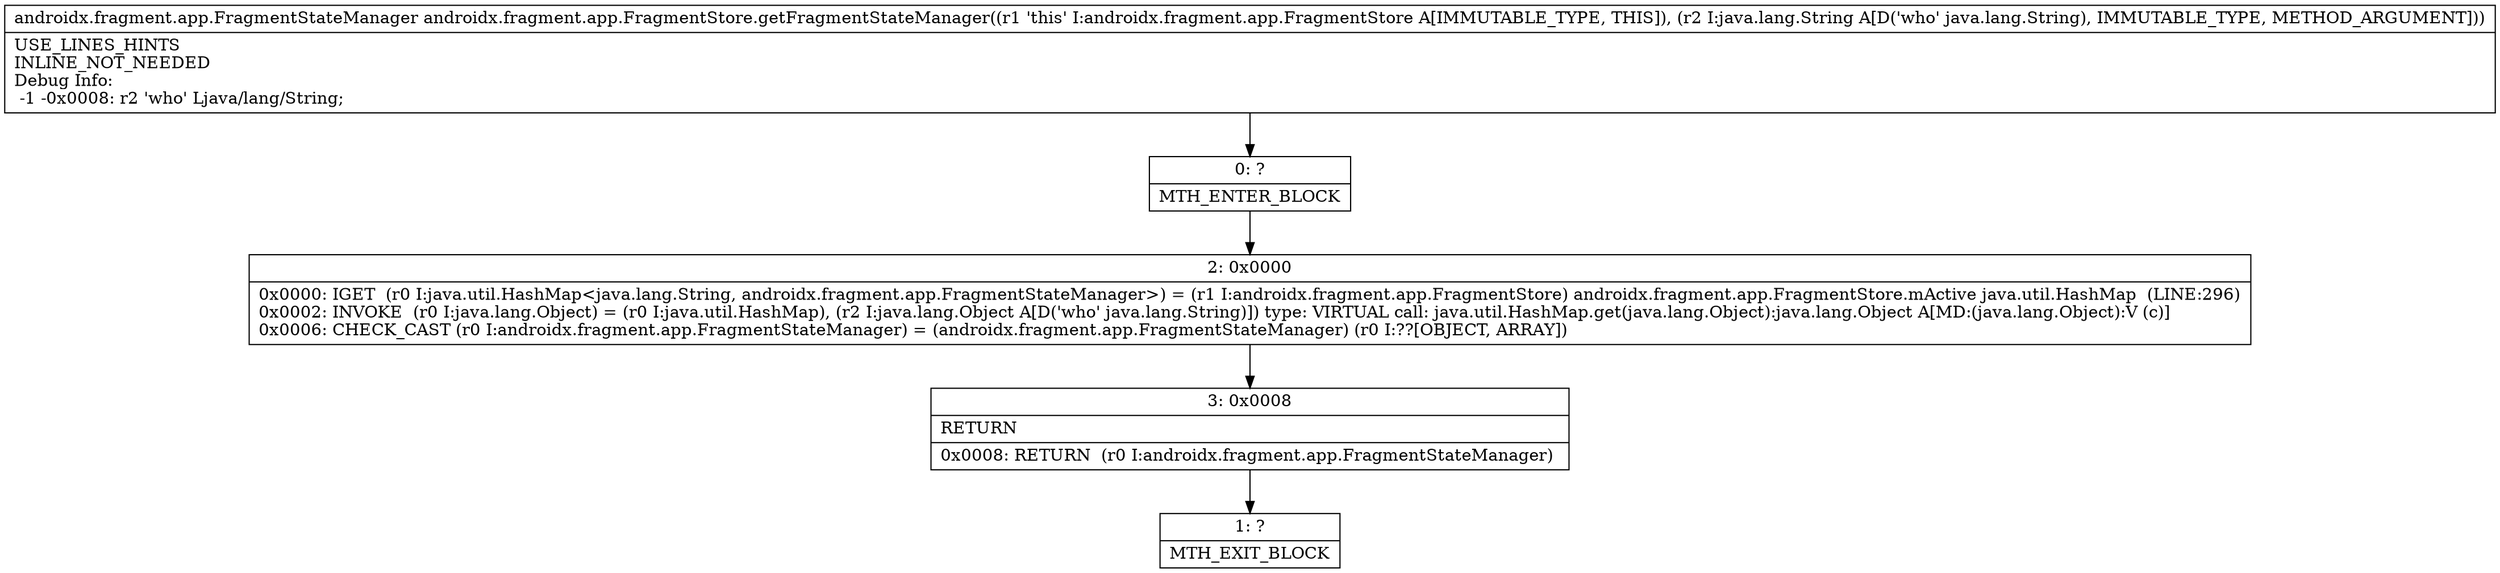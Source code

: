 digraph "CFG forandroidx.fragment.app.FragmentStore.getFragmentStateManager(Ljava\/lang\/String;)Landroidx\/fragment\/app\/FragmentStateManager;" {
Node_0 [shape=record,label="{0\:\ ?|MTH_ENTER_BLOCK\l}"];
Node_2 [shape=record,label="{2\:\ 0x0000|0x0000: IGET  (r0 I:java.util.HashMap\<java.lang.String, androidx.fragment.app.FragmentStateManager\>) = (r1 I:androidx.fragment.app.FragmentStore) androidx.fragment.app.FragmentStore.mActive java.util.HashMap  (LINE:296)\l0x0002: INVOKE  (r0 I:java.lang.Object) = (r0 I:java.util.HashMap), (r2 I:java.lang.Object A[D('who' java.lang.String)]) type: VIRTUAL call: java.util.HashMap.get(java.lang.Object):java.lang.Object A[MD:(java.lang.Object):V (c)]\l0x0006: CHECK_CAST (r0 I:androidx.fragment.app.FragmentStateManager) = (androidx.fragment.app.FragmentStateManager) (r0 I:??[OBJECT, ARRAY]) \l}"];
Node_3 [shape=record,label="{3\:\ 0x0008|RETURN\l|0x0008: RETURN  (r0 I:androidx.fragment.app.FragmentStateManager) \l}"];
Node_1 [shape=record,label="{1\:\ ?|MTH_EXIT_BLOCK\l}"];
MethodNode[shape=record,label="{androidx.fragment.app.FragmentStateManager androidx.fragment.app.FragmentStore.getFragmentStateManager((r1 'this' I:androidx.fragment.app.FragmentStore A[IMMUTABLE_TYPE, THIS]), (r2 I:java.lang.String A[D('who' java.lang.String), IMMUTABLE_TYPE, METHOD_ARGUMENT]))  | USE_LINES_HINTS\lINLINE_NOT_NEEDED\lDebug Info:\l  \-1 \-0x0008: r2 'who' Ljava\/lang\/String;\l}"];
MethodNode -> Node_0;Node_0 -> Node_2;
Node_2 -> Node_3;
Node_3 -> Node_1;
}

